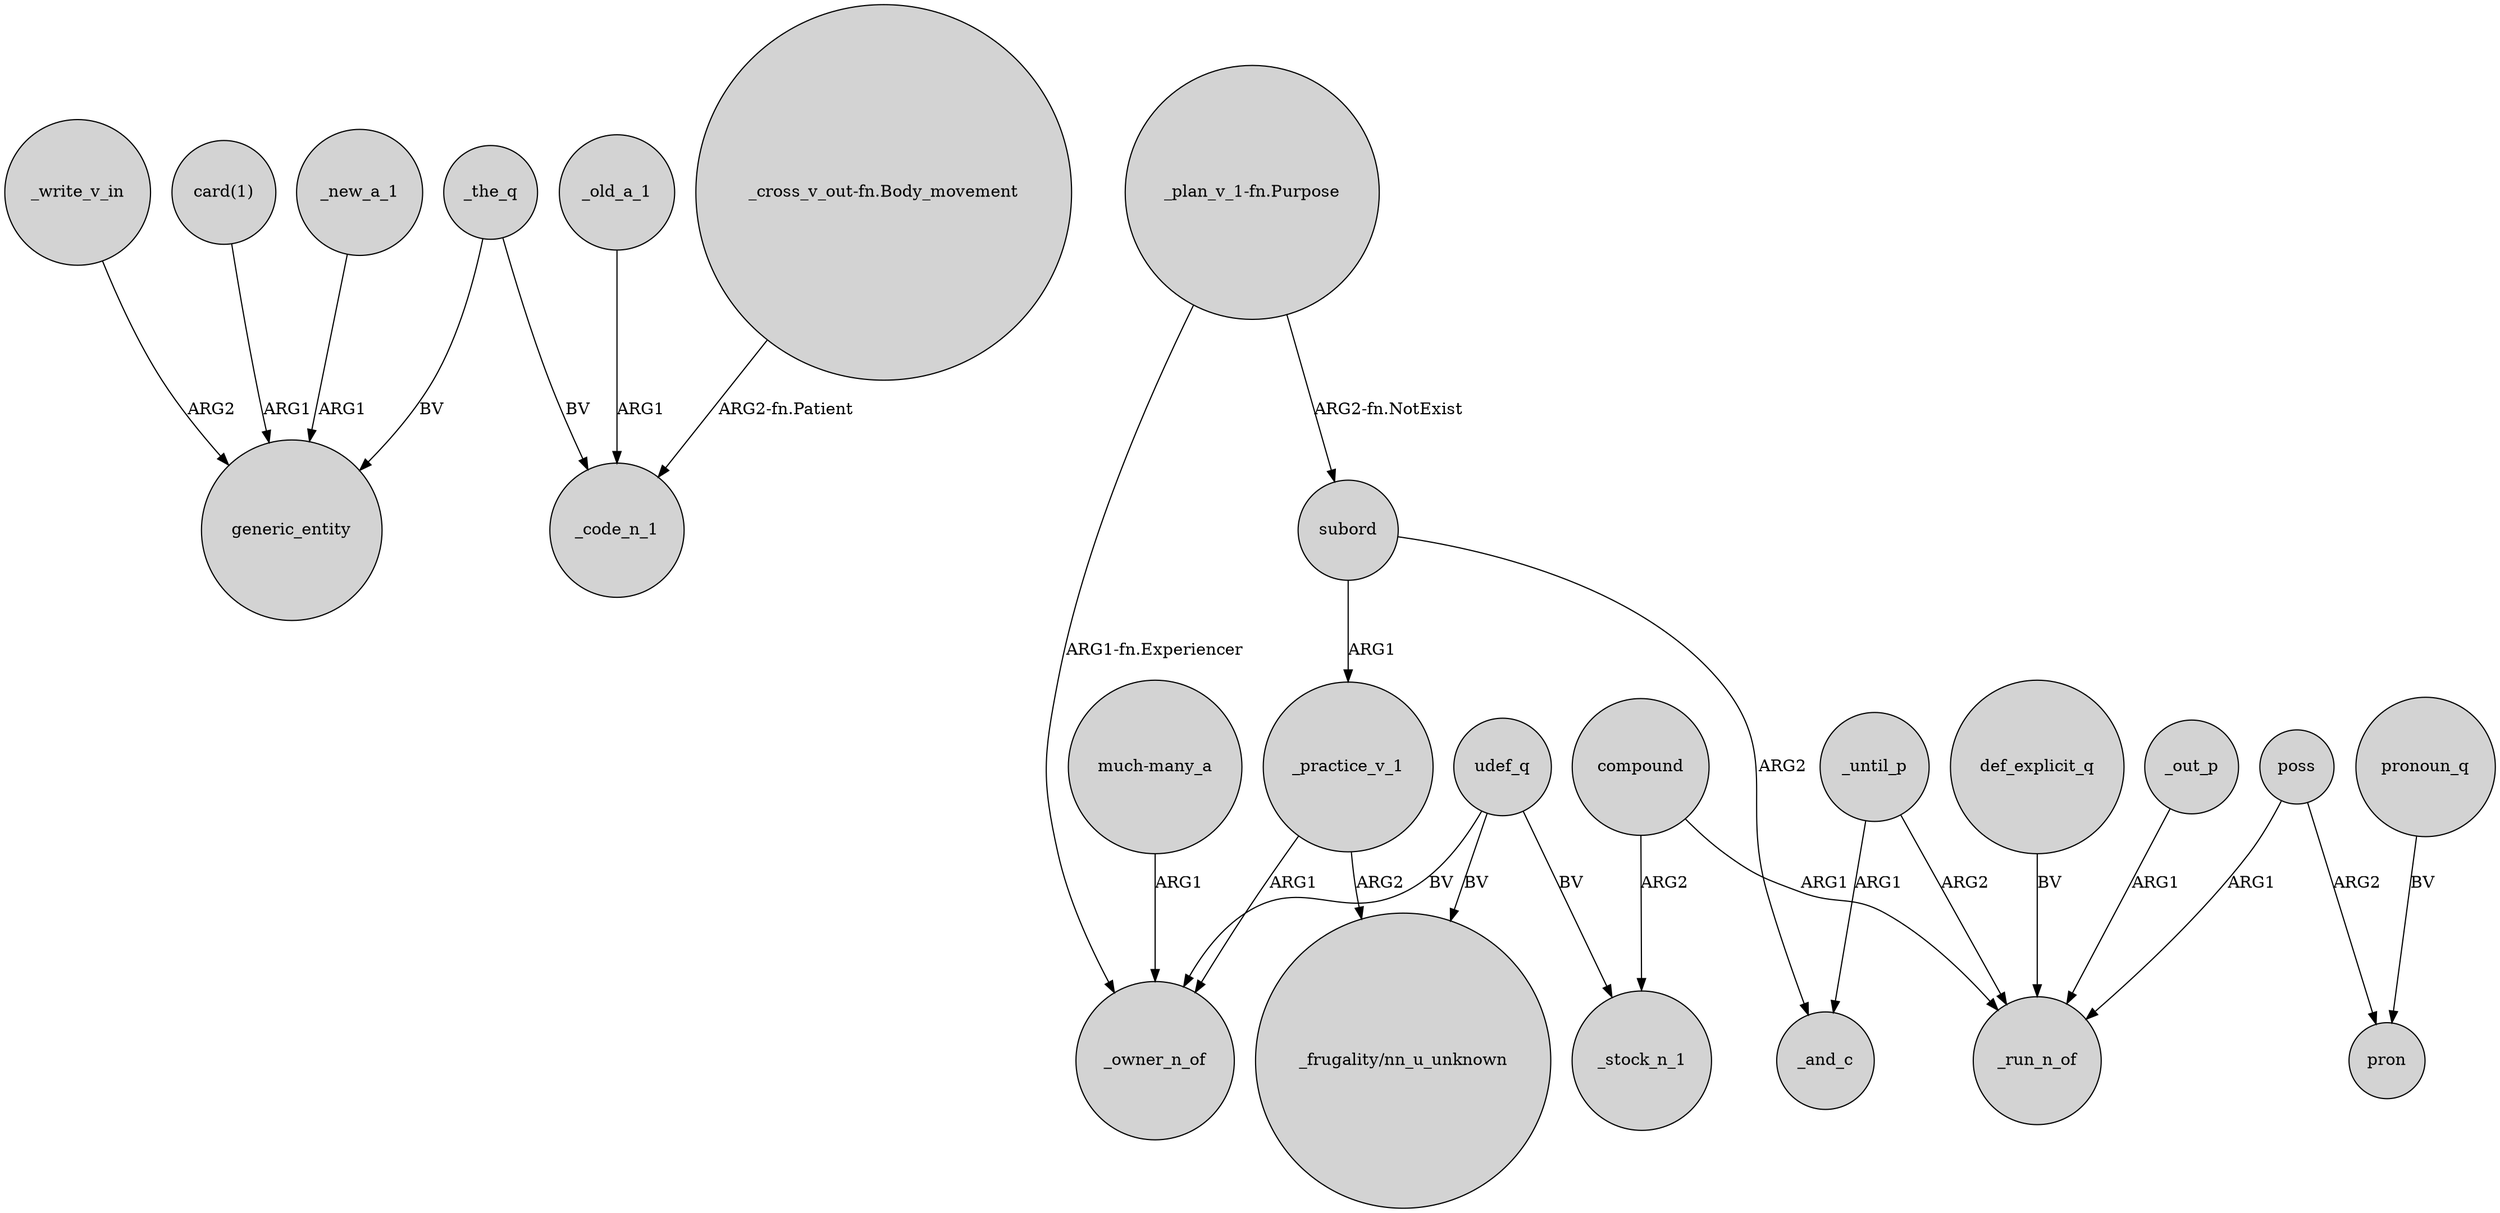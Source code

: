 digraph {
	node [shape=circle style=filled]
	_the_q -> generic_entity [label=BV]
	"_plan_v_1-fn.Purpose" -> _owner_n_of [label="ARG1-fn.Experiencer"]
	poss -> pron [label=ARG2]
	subord -> _practice_v_1 [label=ARG1]
	_old_a_1 -> _code_n_1 [label=ARG1]
	"_plan_v_1-fn.Purpose" -> subord [label="ARG2-fn.NotExist"]
	"_cross_v_out-fn.Body_movement" -> _code_n_1 [label="ARG2-fn.Patient"]
	_new_a_1 -> generic_entity [label=ARG1]
	def_explicit_q -> _run_n_of [label=BV]
	compound -> _stock_n_1 [label=ARG2]
	"much-many_a" -> _owner_n_of [label=ARG1]
	_practice_v_1 -> _owner_n_of [label=ARG1]
	_the_q -> _code_n_1 [label=BV]
	pronoun_q -> pron [label=BV]
	udef_q -> _stock_n_1 [label=BV]
	compound -> _run_n_of [label=ARG1]
	_write_v_in -> generic_entity [label=ARG2]
	_practice_v_1 -> "_frugality/nn_u_unknown" [label=ARG2]
	udef_q -> _owner_n_of [label=BV]
	_until_p -> _and_c [label=ARG1]
	"card(1)" -> generic_entity [label=ARG1]
	_out_p -> _run_n_of [label=ARG1]
	poss -> _run_n_of [label=ARG1]
	udef_q -> "_frugality/nn_u_unknown" [label=BV]
	subord -> _and_c [label=ARG2]
	_until_p -> _run_n_of [label=ARG2]
}
